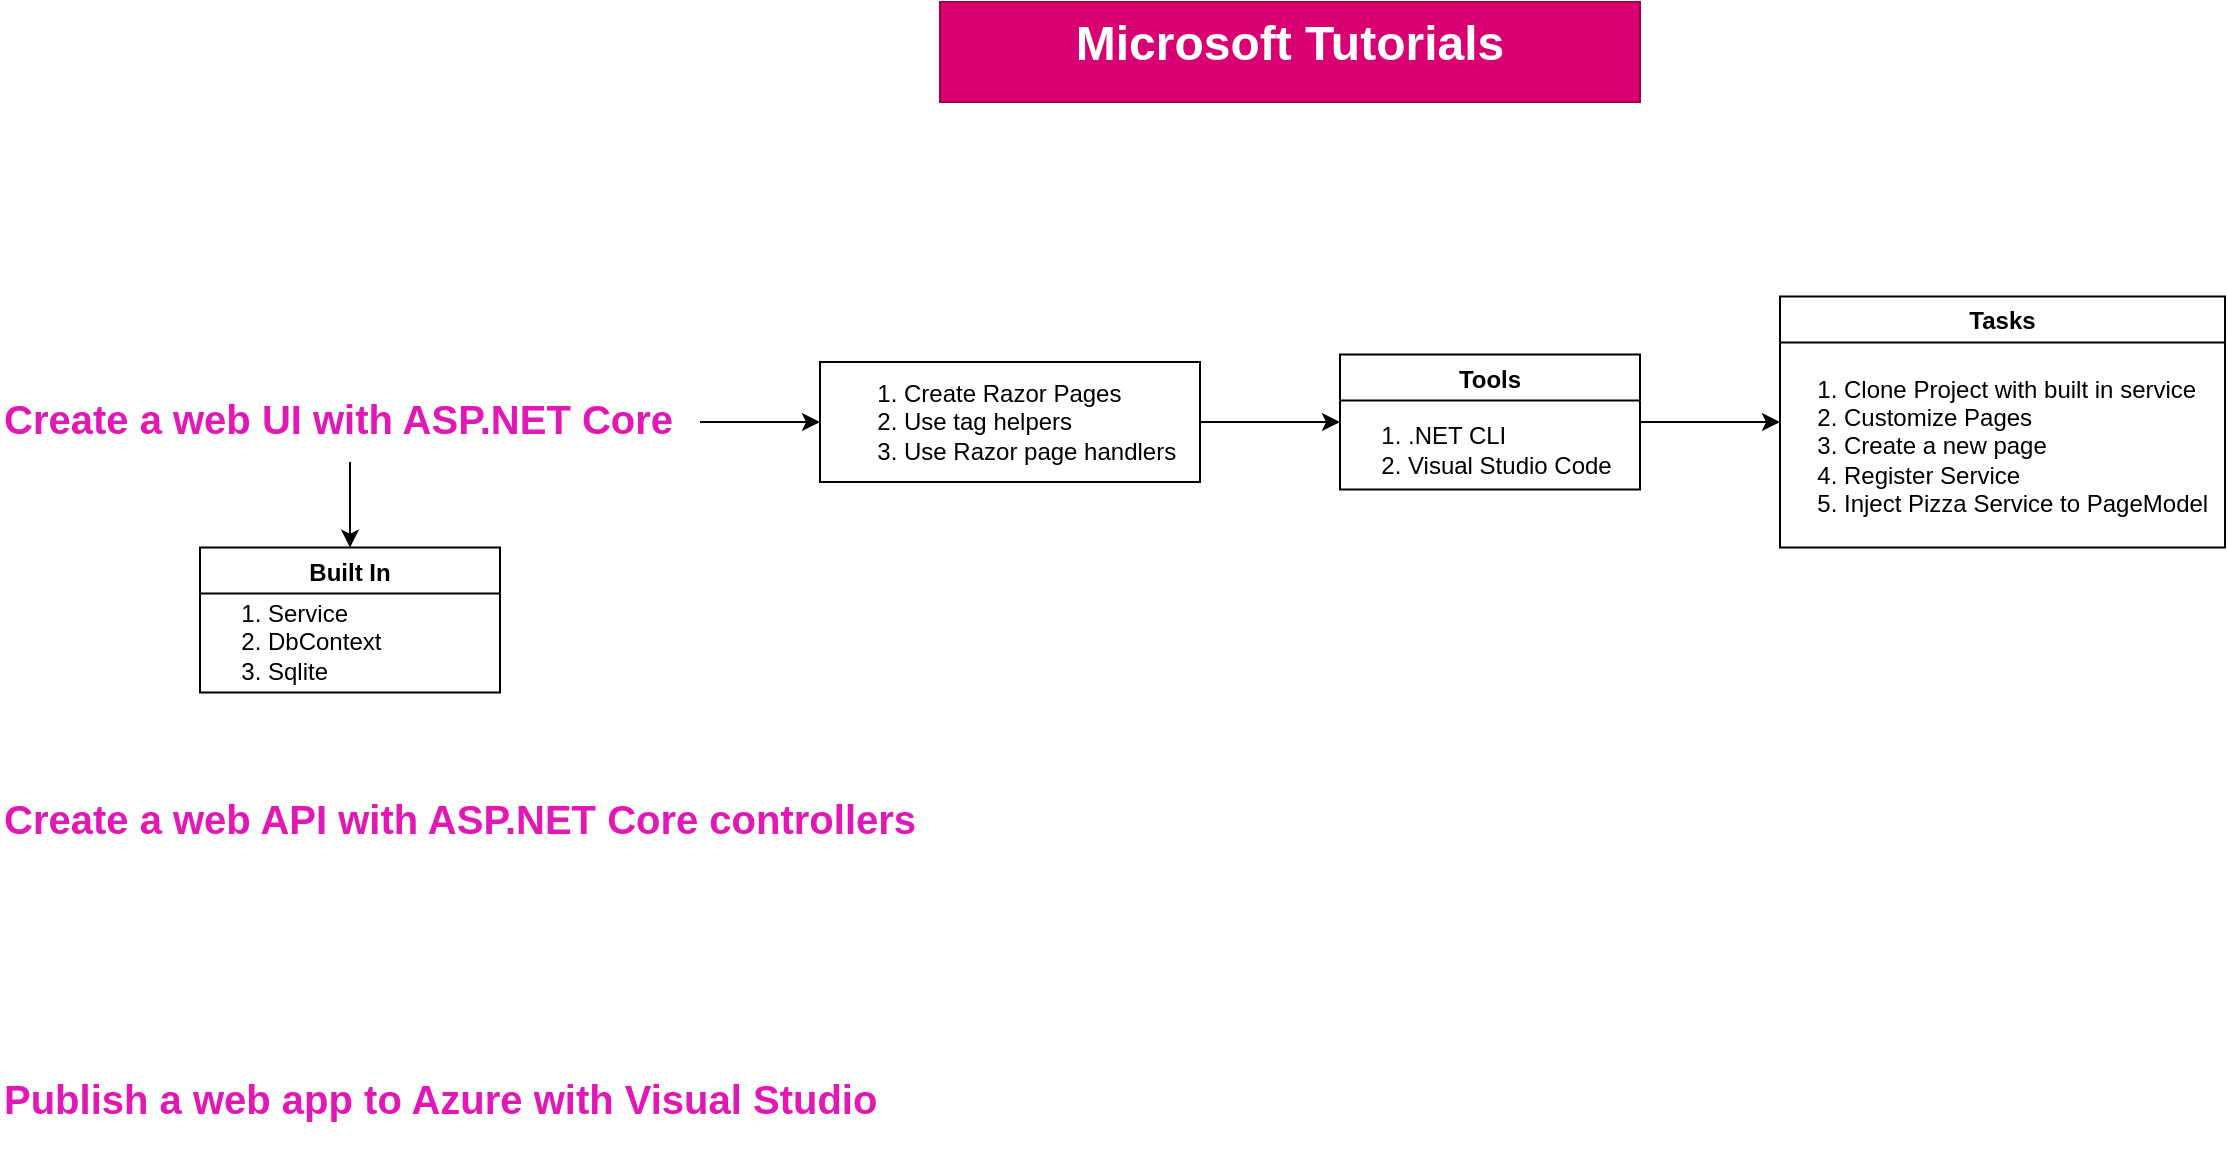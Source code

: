 <mxfile version="24.7.7">
  <diagram name="Page-1" id="UsQVbe9eUdJtgQDEjqO4">
    <mxGraphModel dx="1434" dy="788" grid="1" gridSize="10" guides="1" tooltips="1" connect="1" arrows="1" fold="1" page="1" pageScale="1" pageWidth="1200" pageHeight="1600" math="0" shadow="0">
      <root>
        <mxCell id="0" />
        <mxCell id="1" parent="0" />
        <mxCell id="76m8HocAUgvQL1CjjkNU-1" value="&lt;h1 style=&quot;margin-top: 0px;&quot;&gt;Microsoft Tutorials&lt;/h1&gt;" style="text;html=1;overflow=hidden;rounded=0;align=center;fillColor=#d80073;strokeColor=#A50040;fontColor=#ffffff;" parent="1" vertex="1">
          <mxGeometry x="480" y="20" width="350" height="50" as="geometry" />
        </mxCell>
        <mxCell id="76m8HocAUgvQL1CjjkNU-5" value="" style="edgeStyle=orthogonalEdgeStyle;rounded=0;orthogonalLoop=1;jettySize=auto;html=1;exitX=1;exitY=0.5;exitDx=0;exitDy=0;" parent="1" source="76m8HocAUgvQL1CjjkNU-2" target="76m8HocAUgvQL1CjjkNU-4" edge="1">
          <mxGeometry relative="1" as="geometry">
            <mxPoint x="360" y="220" as="sourcePoint" />
          </mxGeometry>
        </mxCell>
        <mxCell id="76m8HocAUgvQL1CjjkNU-21" style="edgeStyle=orthogonalEdgeStyle;rounded=0;orthogonalLoop=1;jettySize=auto;html=1;entryX=0.5;entryY=0;entryDx=0;entryDy=0;" parent="1" source="76m8HocAUgvQL1CjjkNU-2" target="76m8HocAUgvQL1CjjkNU-19" edge="1">
          <mxGeometry relative="1" as="geometry" />
        </mxCell>
        <mxCell id="76m8HocAUgvQL1CjjkNU-2" value="&lt;h1 style=&quot;margin-top: 0px; font-size: 20px;&quot;&gt;Create a web UI with ASP.NET Core&lt;/h1&gt;" style="text;html=1;whiteSpace=wrap;overflow=hidden;rounded=0;fontSize=20;fontColor=#e218b6;" parent="1" vertex="1">
          <mxGeometry x="10" y="210" width="350" height="40" as="geometry" />
        </mxCell>
        <mxCell id="76m8HocAUgvQL1CjjkNU-7" value="" style="edgeStyle=orthogonalEdgeStyle;rounded=0;orthogonalLoop=1;jettySize=auto;html=1;entryX=0;entryY=0.5;entryDx=0;entryDy=0;" parent="1" source="76m8HocAUgvQL1CjjkNU-4" target="76m8HocAUgvQL1CjjkNU-8" edge="1">
          <mxGeometry relative="1" as="geometry">
            <mxPoint x="710" y="230" as="targetPoint" />
          </mxGeometry>
        </mxCell>
        <mxCell id="76m8HocAUgvQL1CjjkNU-4" value="&lt;ol&gt;&lt;li&gt;Create Razor Pages&lt;/li&gt;&lt;li&gt;Use tag helpers&lt;/li&gt;&lt;li&gt;Use Razor page handlers&lt;/li&gt;&lt;/ol&gt;" style="whiteSpace=wrap;html=1;align=left;" parent="1" vertex="1">
          <mxGeometry x="420" y="200" width="190" height="60" as="geometry" />
        </mxCell>
        <mxCell id="76m8HocAUgvQL1CjjkNU-18" value="" style="edgeStyle=orthogonalEdgeStyle;rounded=0;orthogonalLoop=1;jettySize=auto;html=1;" parent="1" source="76m8HocAUgvQL1CjjkNU-8" target="76m8HocAUgvQL1CjjkNU-16" edge="1">
          <mxGeometry relative="1" as="geometry" />
        </mxCell>
        <mxCell id="76m8HocAUgvQL1CjjkNU-8" value="Tools" style="swimlane;" parent="1" vertex="1">
          <mxGeometry x="680" y="196.25" width="150" height="67.5" as="geometry" />
        </mxCell>
        <mxCell id="76m8HocAUgvQL1CjjkNU-9" value="&lt;ol&gt;&lt;li&gt;.NET CLI&lt;/li&gt;&lt;li&gt;Visual Studio Code&lt;/li&gt;&lt;/ol&gt;" style="text;html=1;align=left;verticalAlign=middle;resizable=0;points=[];autosize=1;strokeColor=none;fillColor=none;spacing=-11;" parent="76m8HocAUgvQL1CjjkNU-8" vertex="1">
          <mxGeometry x="5" y="27.5" width="140" height="40" as="geometry" />
        </mxCell>
        <mxCell id="76m8HocAUgvQL1CjjkNU-16" value="Tasks" style="swimlane;" parent="1" vertex="1">
          <mxGeometry x="900" y="167.19" width="222.5" height="125.62" as="geometry" />
        </mxCell>
        <mxCell id="76m8HocAUgvQL1CjjkNU-17" value="&lt;ol&gt;&lt;li&gt;Clone Project with built in service&lt;/li&gt;&lt;li&gt;Customize Pages&lt;/li&gt;&lt;li&gt;Create a new page&lt;/li&gt;&lt;li&gt;Register Service&lt;/li&gt;&lt;li&gt;Inject Pizza Service to PageModel&lt;/li&gt;&lt;/ol&gt;" style="text;html=1;align=left;verticalAlign=middle;resizable=0;points=[];autosize=1;strokeColor=none;fillColor=none;spacing=-11;" parent="76m8HocAUgvQL1CjjkNU-16" vertex="1">
          <mxGeometry x="2.5" y="34.37" width="220" height="80" as="geometry" />
        </mxCell>
        <mxCell id="76m8HocAUgvQL1CjjkNU-19" value="Built In" style="swimlane;" parent="1" vertex="1">
          <mxGeometry x="110" y="292.81" width="150" height="72.5" as="geometry" />
        </mxCell>
        <mxCell id="76m8HocAUgvQL1CjjkNU-20" value="&lt;ol&gt;&lt;li&gt;Service&lt;/li&gt;&lt;li&gt;DbContext&lt;/li&gt;&lt;li&gt;Sqlite&lt;/li&gt;&lt;/ol&gt;" style="text;html=1;align=left;verticalAlign=middle;resizable=0;points=[];autosize=1;strokeColor=none;fillColor=none;spacing=-11;" parent="76m8HocAUgvQL1CjjkNU-19" vertex="1">
          <mxGeometry x="5" y="22.5" width="90" height="50" as="geometry" />
        </mxCell>
        <mxCell id="exW8yaBcBpH_pLhkfNhv-1" value="&lt;h1 style=&quot;margin-top: 0px; font-size: 20px;&quot;&gt;Create a web API with ASP.NET Core controllers&lt;/h1&gt;" style="text;html=1;whiteSpace=wrap;overflow=hidden;rounded=0;fontSize=20;fontColor=#e218b6;" vertex="1" parent="1">
          <mxGeometry x="10" y="410" width="490" height="40" as="geometry" />
        </mxCell>
        <mxCell id="exW8yaBcBpH_pLhkfNhv-2" value="&lt;h1 style=&quot;margin-top: 0px; font-size: 20px;&quot;&gt;Publish a web app to Azure with Visual Studio&lt;/h1&gt;" style="text;html=1;whiteSpace=wrap;overflow=hidden;rounded=0;fontSize=20;fontColor=#e218b6;" vertex="1" parent="1">
          <mxGeometry x="10" y="550" width="490" height="40" as="geometry" />
        </mxCell>
      </root>
    </mxGraphModel>
  </diagram>
</mxfile>
